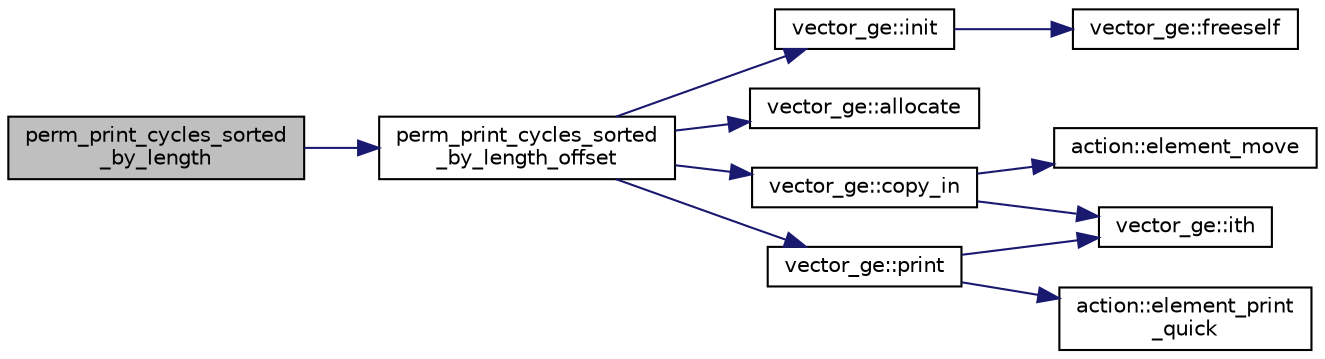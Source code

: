 digraph "perm_print_cycles_sorted_by_length"
{
  edge [fontname="Helvetica",fontsize="10",labelfontname="Helvetica",labelfontsize="10"];
  node [fontname="Helvetica",fontsize="10",shape=record];
  rankdir="LR";
  Node8832 [label="perm_print_cycles_sorted\l_by_length",height=0.2,width=0.4,color="black", fillcolor="grey75", style="filled", fontcolor="black"];
  Node8832 -> Node8833 [color="midnightblue",fontsize="10",style="solid",fontname="Helvetica"];
  Node8833 [label="perm_print_cycles_sorted\l_by_length_offset",height=0.2,width=0.4,color="black", fillcolor="white", style="filled",URL="$d5/d90/action__global_8_c.html#a9d1f2e34879c04dbc45d08984a8066e3"];
  Node8833 -> Node8834 [color="midnightblue",fontsize="10",style="solid",fontname="Helvetica"];
  Node8834 [label="vector_ge::init",height=0.2,width=0.4,color="black", fillcolor="white", style="filled",URL="$d4/d6e/classvector__ge.html#afe1d6befd1f1501e6be34afbaa9d30a8"];
  Node8834 -> Node8835 [color="midnightblue",fontsize="10",style="solid",fontname="Helvetica"];
  Node8835 [label="vector_ge::freeself",height=0.2,width=0.4,color="black", fillcolor="white", style="filled",URL="$d4/d6e/classvector__ge.html#aa002e4b715cc73a9b8b367d29700b452"];
  Node8833 -> Node8836 [color="midnightblue",fontsize="10",style="solid",fontname="Helvetica"];
  Node8836 [label="vector_ge::allocate",height=0.2,width=0.4,color="black", fillcolor="white", style="filled",URL="$d4/d6e/classvector__ge.html#a35b062a9201b30f0a87bf87702d243ae"];
  Node8833 -> Node8837 [color="midnightblue",fontsize="10",style="solid",fontname="Helvetica"];
  Node8837 [label="vector_ge::copy_in",height=0.2,width=0.4,color="black", fillcolor="white", style="filled",URL="$d4/d6e/classvector__ge.html#ad02ebf2d4e8bbf095685aea921999145"];
  Node8837 -> Node8838 [color="midnightblue",fontsize="10",style="solid",fontname="Helvetica"];
  Node8838 [label="vector_ge::ith",height=0.2,width=0.4,color="black", fillcolor="white", style="filled",URL="$d4/d6e/classvector__ge.html#a1ff002e8b746a9beb119d57dcd4a15ff"];
  Node8837 -> Node8839 [color="midnightblue",fontsize="10",style="solid",fontname="Helvetica"];
  Node8839 [label="action::element_move",height=0.2,width=0.4,color="black", fillcolor="white", style="filled",URL="$d2/d86/classaction.html#a550947491bbb534d3d7951f50198a874"];
  Node8833 -> Node8840 [color="midnightblue",fontsize="10",style="solid",fontname="Helvetica"];
  Node8840 [label="vector_ge::print",height=0.2,width=0.4,color="black", fillcolor="white", style="filled",URL="$d4/d6e/classvector__ge.html#a0d260cce035c20b32d7989c50670aa8a"];
  Node8840 -> Node8841 [color="midnightblue",fontsize="10",style="solid",fontname="Helvetica"];
  Node8841 [label="action::element_print\l_quick",height=0.2,width=0.4,color="black", fillcolor="white", style="filled",URL="$d2/d86/classaction.html#a4844680cf6750396f76494a28655265b"];
  Node8840 -> Node8838 [color="midnightblue",fontsize="10",style="solid",fontname="Helvetica"];
}

